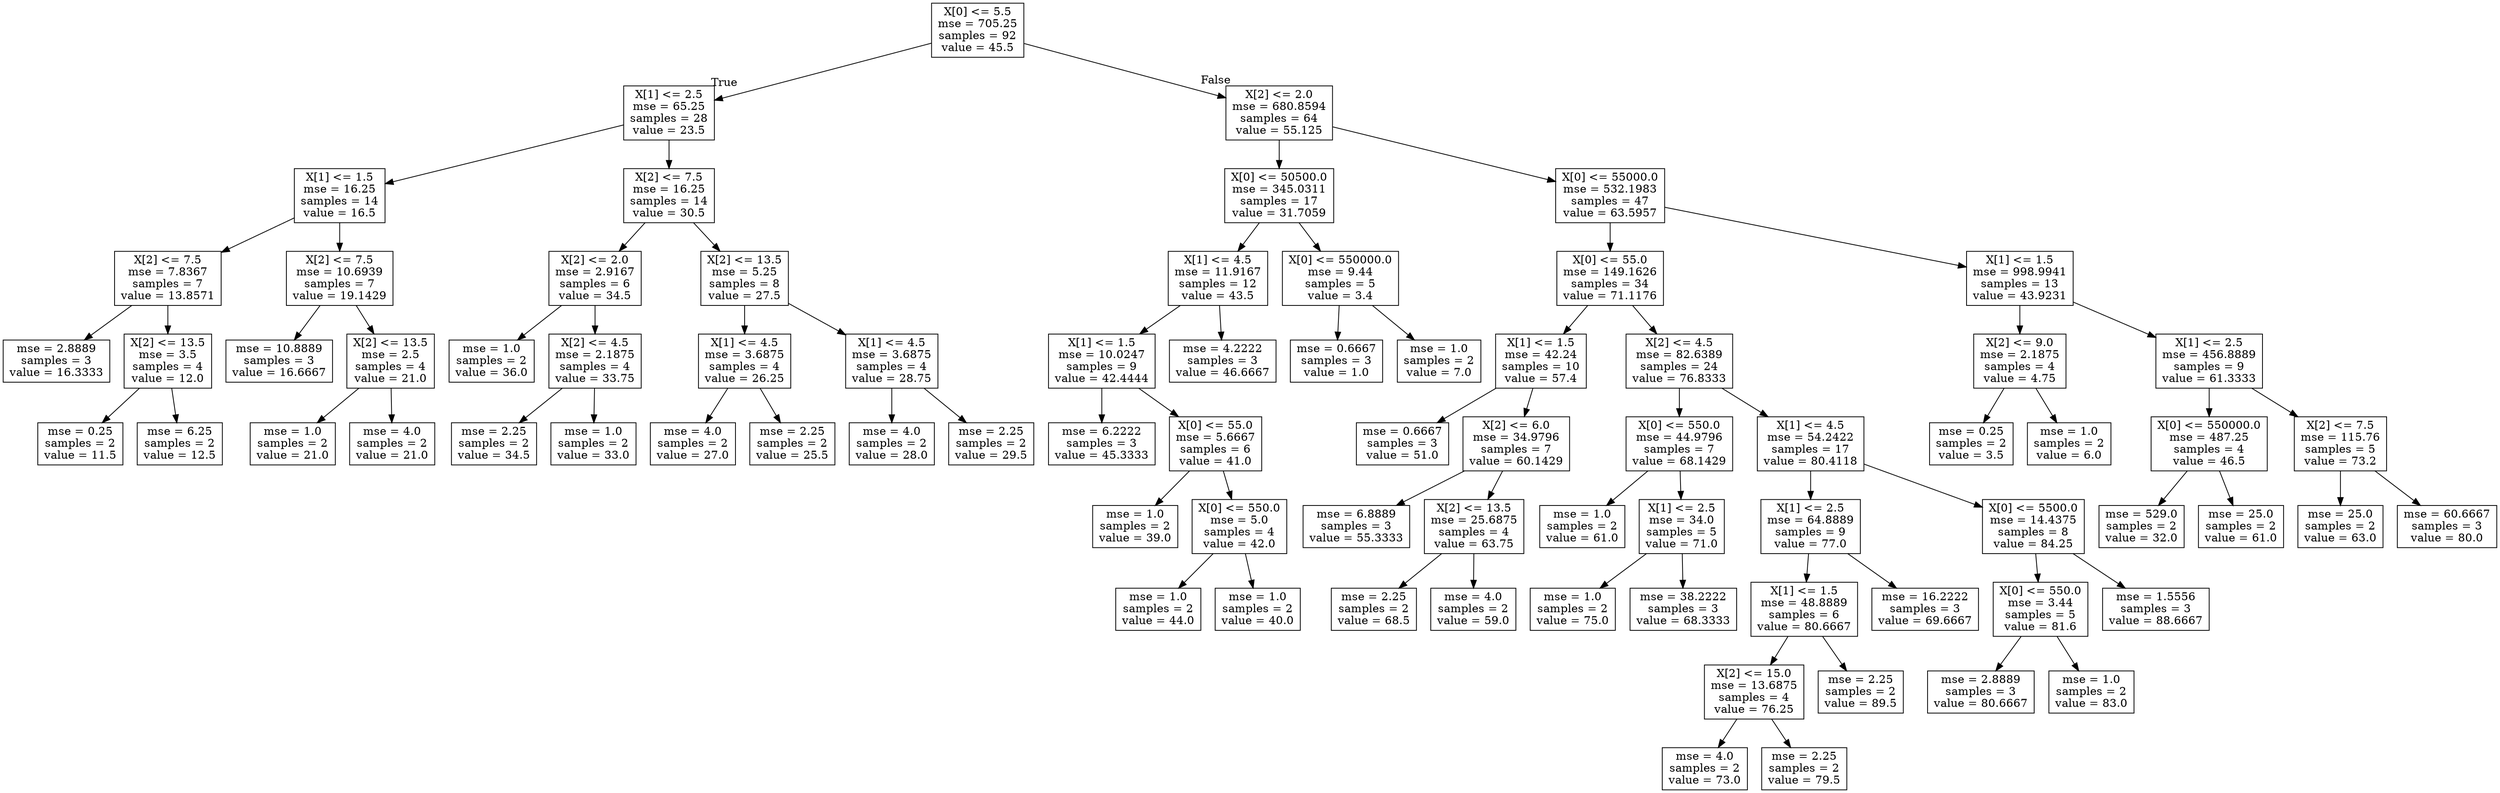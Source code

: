 digraph Tree {
node [shape=box] ;
0 [label="X[0] <= 5.5\nmse = 705.25\nsamples = 92\nvalue = 45.5"] ;
1 [label="X[1] <= 2.5\nmse = 65.25\nsamples = 28\nvalue = 23.5"] ;
0 -> 1 [labeldistance=2.5, labelangle=45, headlabel="True"] ;
2 [label="X[1] <= 1.5\nmse = 16.25\nsamples = 14\nvalue = 16.5"] ;
1 -> 2 ;
3 [label="X[2] <= 7.5\nmse = 7.8367\nsamples = 7\nvalue = 13.8571"] ;
2 -> 3 ;
4 [label="mse = 2.8889\nsamples = 3\nvalue = 16.3333"] ;
3 -> 4 ;
5 [label="X[2] <= 13.5\nmse = 3.5\nsamples = 4\nvalue = 12.0"] ;
3 -> 5 ;
6 [label="mse = 0.25\nsamples = 2\nvalue = 11.5"] ;
5 -> 6 ;
7 [label="mse = 6.25\nsamples = 2\nvalue = 12.5"] ;
5 -> 7 ;
8 [label="X[2] <= 7.5\nmse = 10.6939\nsamples = 7\nvalue = 19.1429"] ;
2 -> 8 ;
9 [label="mse = 10.8889\nsamples = 3\nvalue = 16.6667"] ;
8 -> 9 ;
10 [label="X[2] <= 13.5\nmse = 2.5\nsamples = 4\nvalue = 21.0"] ;
8 -> 10 ;
11 [label="mse = 1.0\nsamples = 2\nvalue = 21.0"] ;
10 -> 11 ;
12 [label="mse = 4.0\nsamples = 2\nvalue = 21.0"] ;
10 -> 12 ;
13 [label="X[2] <= 7.5\nmse = 16.25\nsamples = 14\nvalue = 30.5"] ;
1 -> 13 ;
14 [label="X[2] <= 2.0\nmse = 2.9167\nsamples = 6\nvalue = 34.5"] ;
13 -> 14 ;
15 [label="mse = 1.0\nsamples = 2\nvalue = 36.0"] ;
14 -> 15 ;
16 [label="X[2] <= 4.5\nmse = 2.1875\nsamples = 4\nvalue = 33.75"] ;
14 -> 16 ;
17 [label="mse = 2.25\nsamples = 2\nvalue = 34.5"] ;
16 -> 17 ;
18 [label="mse = 1.0\nsamples = 2\nvalue = 33.0"] ;
16 -> 18 ;
19 [label="X[2] <= 13.5\nmse = 5.25\nsamples = 8\nvalue = 27.5"] ;
13 -> 19 ;
20 [label="X[1] <= 4.5\nmse = 3.6875\nsamples = 4\nvalue = 26.25"] ;
19 -> 20 ;
21 [label="mse = 4.0\nsamples = 2\nvalue = 27.0"] ;
20 -> 21 ;
22 [label="mse = 2.25\nsamples = 2\nvalue = 25.5"] ;
20 -> 22 ;
23 [label="X[1] <= 4.5\nmse = 3.6875\nsamples = 4\nvalue = 28.75"] ;
19 -> 23 ;
24 [label="mse = 4.0\nsamples = 2\nvalue = 28.0"] ;
23 -> 24 ;
25 [label="mse = 2.25\nsamples = 2\nvalue = 29.5"] ;
23 -> 25 ;
26 [label="X[2] <= 2.0\nmse = 680.8594\nsamples = 64\nvalue = 55.125"] ;
0 -> 26 [labeldistance=2.5, labelangle=-45, headlabel="False"] ;
27 [label="X[0] <= 50500.0\nmse = 345.0311\nsamples = 17\nvalue = 31.7059"] ;
26 -> 27 ;
28 [label="X[1] <= 4.5\nmse = 11.9167\nsamples = 12\nvalue = 43.5"] ;
27 -> 28 ;
29 [label="X[1] <= 1.5\nmse = 10.0247\nsamples = 9\nvalue = 42.4444"] ;
28 -> 29 ;
30 [label="mse = 6.2222\nsamples = 3\nvalue = 45.3333"] ;
29 -> 30 ;
31 [label="X[0] <= 55.0\nmse = 5.6667\nsamples = 6\nvalue = 41.0"] ;
29 -> 31 ;
32 [label="mse = 1.0\nsamples = 2\nvalue = 39.0"] ;
31 -> 32 ;
33 [label="X[0] <= 550.0\nmse = 5.0\nsamples = 4\nvalue = 42.0"] ;
31 -> 33 ;
34 [label="mse = 1.0\nsamples = 2\nvalue = 44.0"] ;
33 -> 34 ;
35 [label="mse = 1.0\nsamples = 2\nvalue = 40.0"] ;
33 -> 35 ;
36 [label="mse = 4.2222\nsamples = 3\nvalue = 46.6667"] ;
28 -> 36 ;
37 [label="X[0] <= 550000.0\nmse = 9.44\nsamples = 5\nvalue = 3.4"] ;
27 -> 37 ;
38 [label="mse = 0.6667\nsamples = 3\nvalue = 1.0"] ;
37 -> 38 ;
39 [label="mse = 1.0\nsamples = 2\nvalue = 7.0"] ;
37 -> 39 ;
40 [label="X[0] <= 55000.0\nmse = 532.1983\nsamples = 47\nvalue = 63.5957"] ;
26 -> 40 ;
41 [label="X[0] <= 55.0\nmse = 149.1626\nsamples = 34\nvalue = 71.1176"] ;
40 -> 41 ;
42 [label="X[1] <= 1.5\nmse = 42.24\nsamples = 10\nvalue = 57.4"] ;
41 -> 42 ;
43 [label="mse = 0.6667\nsamples = 3\nvalue = 51.0"] ;
42 -> 43 ;
44 [label="X[2] <= 6.0\nmse = 34.9796\nsamples = 7\nvalue = 60.1429"] ;
42 -> 44 ;
45 [label="mse = 6.8889\nsamples = 3\nvalue = 55.3333"] ;
44 -> 45 ;
46 [label="X[2] <= 13.5\nmse = 25.6875\nsamples = 4\nvalue = 63.75"] ;
44 -> 46 ;
47 [label="mse = 2.25\nsamples = 2\nvalue = 68.5"] ;
46 -> 47 ;
48 [label="mse = 4.0\nsamples = 2\nvalue = 59.0"] ;
46 -> 48 ;
49 [label="X[2] <= 4.5\nmse = 82.6389\nsamples = 24\nvalue = 76.8333"] ;
41 -> 49 ;
50 [label="X[0] <= 550.0\nmse = 44.9796\nsamples = 7\nvalue = 68.1429"] ;
49 -> 50 ;
51 [label="mse = 1.0\nsamples = 2\nvalue = 61.0"] ;
50 -> 51 ;
52 [label="X[1] <= 2.5\nmse = 34.0\nsamples = 5\nvalue = 71.0"] ;
50 -> 52 ;
53 [label="mse = 1.0\nsamples = 2\nvalue = 75.0"] ;
52 -> 53 ;
54 [label="mse = 38.2222\nsamples = 3\nvalue = 68.3333"] ;
52 -> 54 ;
55 [label="X[1] <= 4.5\nmse = 54.2422\nsamples = 17\nvalue = 80.4118"] ;
49 -> 55 ;
56 [label="X[1] <= 2.5\nmse = 64.8889\nsamples = 9\nvalue = 77.0"] ;
55 -> 56 ;
57 [label="X[1] <= 1.5\nmse = 48.8889\nsamples = 6\nvalue = 80.6667"] ;
56 -> 57 ;
58 [label="X[2] <= 15.0\nmse = 13.6875\nsamples = 4\nvalue = 76.25"] ;
57 -> 58 ;
59 [label="mse = 4.0\nsamples = 2\nvalue = 73.0"] ;
58 -> 59 ;
60 [label="mse = 2.25\nsamples = 2\nvalue = 79.5"] ;
58 -> 60 ;
61 [label="mse = 2.25\nsamples = 2\nvalue = 89.5"] ;
57 -> 61 ;
62 [label="mse = 16.2222\nsamples = 3\nvalue = 69.6667"] ;
56 -> 62 ;
63 [label="X[0] <= 5500.0\nmse = 14.4375\nsamples = 8\nvalue = 84.25"] ;
55 -> 63 ;
64 [label="X[0] <= 550.0\nmse = 3.44\nsamples = 5\nvalue = 81.6"] ;
63 -> 64 ;
65 [label="mse = 2.8889\nsamples = 3\nvalue = 80.6667"] ;
64 -> 65 ;
66 [label="mse = 1.0\nsamples = 2\nvalue = 83.0"] ;
64 -> 66 ;
67 [label="mse = 1.5556\nsamples = 3\nvalue = 88.6667"] ;
63 -> 67 ;
68 [label="X[1] <= 1.5\nmse = 998.9941\nsamples = 13\nvalue = 43.9231"] ;
40 -> 68 ;
69 [label="X[2] <= 9.0\nmse = 2.1875\nsamples = 4\nvalue = 4.75"] ;
68 -> 69 ;
70 [label="mse = 0.25\nsamples = 2\nvalue = 3.5"] ;
69 -> 70 ;
71 [label="mse = 1.0\nsamples = 2\nvalue = 6.0"] ;
69 -> 71 ;
72 [label="X[1] <= 2.5\nmse = 456.8889\nsamples = 9\nvalue = 61.3333"] ;
68 -> 72 ;
73 [label="X[0] <= 550000.0\nmse = 487.25\nsamples = 4\nvalue = 46.5"] ;
72 -> 73 ;
74 [label="mse = 529.0\nsamples = 2\nvalue = 32.0"] ;
73 -> 74 ;
75 [label="mse = 25.0\nsamples = 2\nvalue = 61.0"] ;
73 -> 75 ;
76 [label="X[2] <= 7.5\nmse = 115.76\nsamples = 5\nvalue = 73.2"] ;
72 -> 76 ;
77 [label="mse = 25.0\nsamples = 2\nvalue = 63.0"] ;
76 -> 77 ;
78 [label="mse = 60.6667\nsamples = 3\nvalue = 80.0"] ;
76 -> 78 ;
}